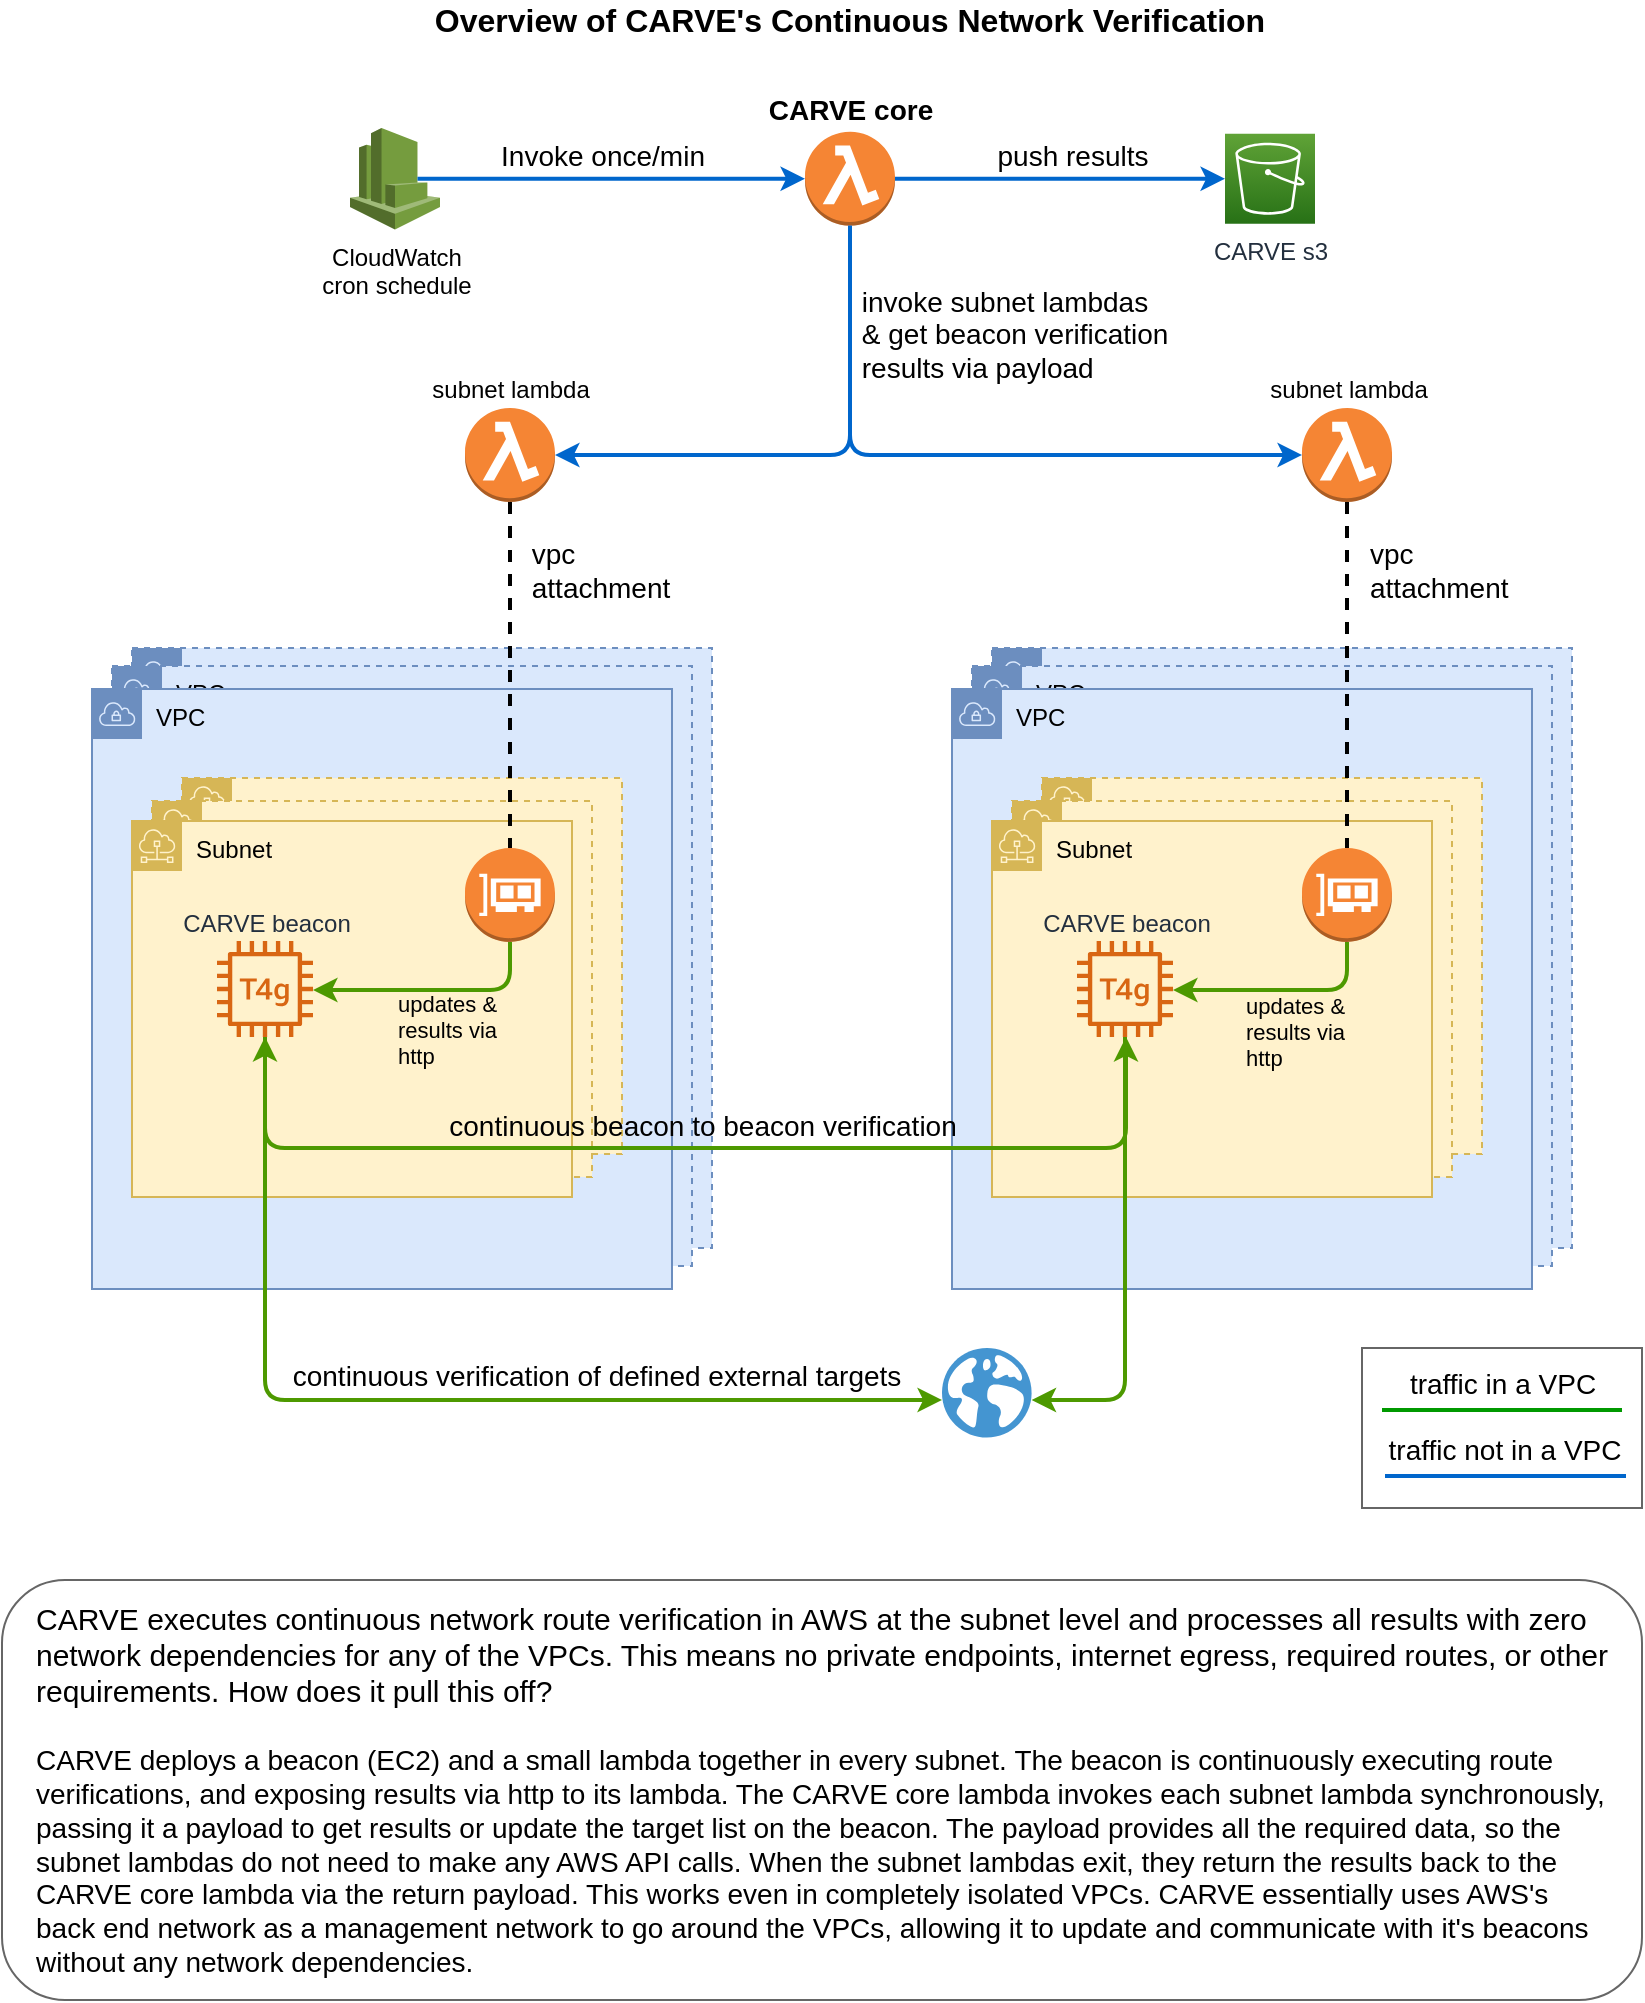 <mxfile version="14.6.13" type="device"><diagram id="ViMBxdVzXu1w6Nj0M9RZ" name="Page-1"><mxGraphModel dx="1961" dy="1114" grid="1" gridSize="10" guides="1" tooltips="1" connect="1" arrows="1" fold="1" page="1" pageScale="1" pageWidth="850" pageHeight="1100" math="0" shadow="0"><root><mxCell id="0"/><mxCell id="1" parent="0"/><mxCell id="SYnAI_vluwFBR3BpvA5g-3" value="" style="rounded=0;whiteSpace=wrap;html=1;fontSize=14;strokeColor=#666666;" vertex="1" parent="1"><mxGeometry x="-160" y="704" width="140" height="80" as="geometry"/></mxCell><mxCell id="pluKkajCRmevpOVnRKAG-66" value="VPC" style="outlineConnect=0;html=1;whiteSpace=wrap;fontSize=12;fontStyle=0;shape=mxgraph.aws4.group;grIcon=mxgraph.aws4.group_vpc;strokeColor=#6c8ebf;fillColor=#dae8fc;verticalAlign=top;align=left;spacingLeft=30;dashed=1;shadow=0;sketch=0;" parent="1" vertex="1"><mxGeometry x="-345" y="353.98" width="290" height="300" as="geometry"/></mxCell><mxCell id="pluKkajCRmevpOVnRKAG-65" value="VPC" style="outlineConnect=0;html=1;whiteSpace=wrap;fontSize=12;fontStyle=0;shape=mxgraph.aws4.group;grIcon=mxgraph.aws4.group_vpc;strokeColor=#6c8ebf;fillColor=#dae8fc;verticalAlign=top;align=left;spacingLeft=30;dashed=1;shadow=0;sketch=0;" parent="1" vertex="1"><mxGeometry x="-355" y="363.01" width="290" height="300" as="geometry"/></mxCell><mxCell id="pluKkajCRmevpOVnRKAG-50" value="VPC" style="outlineConnect=0;html=1;whiteSpace=wrap;fontSize=12;fontStyle=0;shape=mxgraph.aws4.group;grIcon=mxgraph.aws4.group_vpc;strokeColor=#6c8ebf;fillColor=#dae8fc;verticalAlign=top;align=left;spacingLeft=30;dashed=0;shadow=0;sketch=0;" parent="1" vertex="1"><mxGeometry x="-365" y="374.5" width="290" height="300" as="geometry"/></mxCell><mxCell id="pluKkajCRmevpOVnRKAG-64" value="" style="outlineConnect=0;html=1;whiteSpace=wrap;fontSize=12;fontStyle=0;shape=mxgraph.aws4.group;grIcon=mxgraph.aws4.group_subnet;strokeColor=#d6b656;fillColor=#fff2cc;verticalAlign=top;align=left;spacingLeft=30;dashed=1;shadow=0;sketch=0;" parent="1" vertex="1"><mxGeometry x="-320" y="419" width="220" height="188.02" as="geometry"/></mxCell><mxCell id="pluKkajCRmevpOVnRKAG-63" value="" style="outlineConnect=0;html=1;whiteSpace=wrap;fontSize=12;fontStyle=0;shape=mxgraph.aws4.group;grIcon=mxgraph.aws4.group_subnet;strokeColor=#d6b656;fillColor=#fff2cc;verticalAlign=top;align=left;spacingLeft=30;dashed=1;shadow=0;sketch=0;" parent="1" vertex="1"><mxGeometry x="-335" y="430.49" width="220" height="188.02" as="geometry"/></mxCell><mxCell id="pluKkajCRmevpOVnRKAG-52" value="Subnet" style="outlineConnect=0;html=1;whiteSpace=wrap;fontSize=12;fontStyle=0;shape=mxgraph.aws4.group;grIcon=mxgraph.aws4.group_subnet;strokeColor=#d6b656;fillColor=#fff2cc;verticalAlign=top;align=left;spacingLeft=30;dashed=0;shadow=0;sketch=0;" parent="1" vertex="1"><mxGeometry x="-345" y="440.5" width="220" height="188.02" as="geometry"/></mxCell><mxCell id="pluKkajCRmevpOVnRKAG-6" value="subnet lambda" style="outlineConnect=0;dashed=0;verticalLabelPosition=top;verticalAlign=bottom;align=center;html=1;shape=mxgraph.aws3.lambda_function;fillColor=#F58534;gradientColor=none;aspect=fixed;labelPosition=center;" parent="1" vertex="1"><mxGeometry x="-190" y="233.99" width="45" height="46.96" as="geometry"/></mxCell><mxCell id="pluKkajCRmevpOVnRKAG-7" value="CloudWatch&lt;br&gt;cron schedule" style="outlineConnect=0;dashed=0;verticalLabelPosition=bottom;verticalAlign=top;align=center;html=1;shape=mxgraph.aws3.cloudwatch;fillColor=#759C3E;gradientColor=none;aspect=fixed;" parent="1" vertex="1"><mxGeometry x="-666" y="93.995" width="45" height="50.73" as="geometry"/></mxCell><mxCell id="pluKkajCRmevpOVnRKAG-51" value="CARVE beacon" style="outlineConnect=0;fontColor=#232F3E;gradientColor=none;fillColor=#D86613;strokeColor=none;dashed=0;verticalLabelPosition=top;verticalAlign=bottom;align=center;html=1;fontSize=12;fontStyle=0;aspect=fixed;pointerEvents=1;shape=mxgraph.aws4.t4g_instance;shadow=0;sketch=0;labelPosition=center;" parent="1" vertex="1"><mxGeometry x="-302.5" y="500.5" width="48" height="48" as="geometry"/></mxCell><mxCell id="pluKkajCRmevpOVnRKAG-56" value="" style="outlineConnect=0;dashed=0;verticalLabelPosition=bottom;verticalAlign=top;align=center;html=1;shape=mxgraph.aws3.elastic_network_interface;fillColor=#F58534;gradientColor=none;shadow=0;sketch=0;strokeColor=#000000;strokeWidth=1;aspect=fixed;" parent="1" vertex="1"><mxGeometry x="-190" y="453.98" width="45" height="46.96" as="geometry"/></mxCell><mxCell id="pluKkajCRmevpOVnRKAG-57" value="" style="endArrow=none;html=1;entryX=0.5;entryY=0;entryDx=0;entryDy=0;entryPerimeter=0;exitX=0.5;exitY=1;exitDx=0;exitDy=0;exitPerimeter=0;dashed=1;strokeWidth=2;endFill=0;" parent="1" source="pluKkajCRmevpOVnRKAG-6" target="pluKkajCRmevpOVnRKAG-56" edge="1"><mxGeometry width="50" height="50" relative="1" as="geometry"><mxPoint x="-100" y="306.98" as="sourcePoint"/><mxPoint x="-100" y="313.98" as="targetPoint"/></mxGeometry></mxCell><mxCell id="pluKkajCRmevpOVnRKAG-98" value="vpc&lt;br&gt;&lt;div&gt;attachment&lt;/div&gt;" style="edgeLabel;html=1;align=left;verticalAlign=middle;resizable=0;points=[];fontSize=14;labelBackgroundColor=none;" parent="pluKkajCRmevpOVnRKAG-57" vertex="1" connectable="0"><mxGeometry x="0.057" relative="1" as="geometry"><mxPoint x="9" y="-58" as="offset"/></mxGeometry></mxCell><mxCell id="pluKkajCRmevpOVnRKAG-58" value="" style="endArrow=classic;html=1;exitX=0.5;exitY=1;exitDx=0;exitDy=0;exitPerimeter=0;edgeStyle=orthogonalEdgeStyle;strokeWidth=2;strokeColor=#4D9900;" parent="1" source="pluKkajCRmevpOVnRKAG-56" target="pluKkajCRmevpOVnRKAG-51" edge="1"><mxGeometry width="50" height="50" relative="1" as="geometry"><mxPoint x="-135" y="690.5" as="sourcePoint"/><mxPoint x="-85" y="640.5" as="targetPoint"/><Array as="points"><mxPoint x="-167" y="524.98"/></Array></mxGeometry></mxCell><mxCell id="pluKkajCRmevpOVnRKAG-67" value="VPC" style="outlineConnect=0;html=1;whiteSpace=wrap;fontSize=12;fontStyle=0;shape=mxgraph.aws4.group;grIcon=mxgraph.aws4.group_vpc;strokeColor=#6c8ebf;fillColor=#dae8fc;verticalAlign=top;align=left;spacingLeft=30;dashed=1;shadow=0;sketch=0;" parent="1" vertex="1"><mxGeometry x="-775" y="353.98" width="290" height="300" as="geometry"/></mxCell><mxCell id="pluKkajCRmevpOVnRKAG-68" value="VPC" style="outlineConnect=0;html=1;whiteSpace=wrap;fontSize=12;fontStyle=0;shape=mxgraph.aws4.group;grIcon=mxgraph.aws4.group_vpc;strokeColor=#6c8ebf;fillColor=#dae8fc;verticalAlign=top;align=left;spacingLeft=30;dashed=1;shadow=0;sketch=0;" parent="1" vertex="1"><mxGeometry x="-785" y="363.01" width="290" height="300" as="geometry"/></mxCell><mxCell id="pluKkajCRmevpOVnRKAG-69" value="VPC" style="outlineConnect=0;html=1;whiteSpace=wrap;fontSize=12;fontStyle=0;shape=mxgraph.aws4.group;grIcon=mxgraph.aws4.group_vpc;strokeColor=#6c8ebf;fillColor=#dae8fc;verticalAlign=top;align=left;spacingLeft=30;dashed=0;shadow=0;sketch=0;" parent="1" vertex="1"><mxGeometry x="-795" y="374.5" width="290" height="300" as="geometry"/></mxCell><mxCell id="pluKkajCRmevpOVnRKAG-70" value="" style="outlineConnect=0;html=1;whiteSpace=wrap;fontSize=12;fontStyle=0;shape=mxgraph.aws4.group;grIcon=mxgraph.aws4.group_subnet;strokeColor=#d6b656;fillColor=#fff2cc;verticalAlign=top;align=left;spacingLeft=30;dashed=1;shadow=0;sketch=0;" parent="1" vertex="1"><mxGeometry x="-750" y="419" width="220" height="188.02" as="geometry"/></mxCell><mxCell id="pluKkajCRmevpOVnRKAG-71" value="" style="outlineConnect=0;html=1;whiteSpace=wrap;fontSize=12;fontStyle=0;shape=mxgraph.aws4.group;grIcon=mxgraph.aws4.group_subnet;strokeColor=#d6b656;fillColor=#fff2cc;verticalAlign=top;align=left;spacingLeft=30;dashed=1;shadow=0;sketch=0;" parent="1" vertex="1"><mxGeometry x="-765" y="430.49" width="220" height="188.02" as="geometry"/></mxCell><mxCell id="pluKkajCRmevpOVnRKAG-72" value="Subnet" style="outlineConnect=0;html=1;whiteSpace=wrap;fontSize=12;fontStyle=0;shape=mxgraph.aws4.group;grIcon=mxgraph.aws4.group_subnet;strokeColor=#d6b656;fillColor=#fff2cc;verticalAlign=top;align=left;spacingLeft=30;dashed=0;shadow=0;sketch=0;" parent="1" vertex="1"><mxGeometry x="-775" y="440.5" width="220" height="188.02" as="geometry"/></mxCell><mxCell id="pluKkajCRmevpOVnRKAG-73" value="subnet lambda" style="outlineConnect=0;dashed=0;verticalLabelPosition=top;verticalAlign=bottom;align=center;html=1;shape=mxgraph.aws3.lambda_function;fillColor=#F58534;gradientColor=none;aspect=fixed;labelPosition=center;" parent="1" vertex="1"><mxGeometry x="-608.5" y="233.99" width="45" height="46.96" as="geometry"/></mxCell><mxCell id="pluKkajCRmevpOVnRKAG-74" value="CARVE beacon" style="outlineConnect=0;fontColor=#232F3E;gradientColor=none;fillColor=#D86613;strokeColor=none;dashed=0;verticalLabelPosition=top;verticalAlign=bottom;align=center;html=1;fontSize=12;fontStyle=0;aspect=fixed;pointerEvents=1;shape=mxgraph.aws4.t4g_instance;shadow=0;sketch=0;labelPosition=center;snapToPoint=0;" parent="1" vertex="1"><mxGeometry x="-732.5" y="500.5" width="48" height="48" as="geometry"/></mxCell><mxCell id="pluKkajCRmevpOVnRKAG-75" value="" style="outlineConnect=0;dashed=0;verticalLabelPosition=bottom;verticalAlign=top;align=center;html=1;shape=mxgraph.aws3.elastic_network_interface;fillColor=#F58534;gradientColor=none;shadow=0;sketch=0;strokeColor=#000000;strokeWidth=1;aspect=fixed;" parent="1" vertex="1"><mxGeometry x="-608.5" y="453.98" width="45" height="46.96" as="geometry"/></mxCell><mxCell id="pluKkajCRmevpOVnRKAG-76" value="" style="endArrow=none;html=1;exitX=0.5;exitY=1;exitDx=0;exitDy=0;exitPerimeter=0;dashed=1;strokeWidth=2;endFill=0;" parent="1" source="pluKkajCRmevpOVnRKAG-73" edge="1"><mxGeometry width="50" height="50" relative="1" as="geometry"><mxPoint x="-650" y="333.98" as="sourcePoint"/><mxPoint x="-586" y="453.98" as="targetPoint"/></mxGeometry></mxCell><mxCell id="pluKkajCRmevpOVnRKAG-99" value="&lt;div style=&quot;text-align: left&quot;&gt;vpc&lt;/div&gt;&lt;div style=&quot;text-align: left&quot;&gt;attachment&lt;/div&gt;" style="edgeLabel;html=1;align=center;verticalAlign=middle;resizable=0;points=[];fontSize=14;labelBackgroundColor=none;" parent="pluKkajCRmevpOVnRKAG-76" vertex="1" connectable="0"><mxGeometry x="-0.676" y="-1" relative="1" as="geometry"><mxPoint x="46" y="6" as="offset"/></mxGeometry></mxCell><mxCell id="pluKkajCRmevpOVnRKAG-77" value="" style="endArrow=classic;html=1;exitX=0.5;exitY=1;exitDx=0;exitDy=0;exitPerimeter=0;edgeStyle=orthogonalEdgeStyle;strokeWidth=2;strokeColor=#4D9900;" parent="1" edge="1"><mxGeometry width="50" height="50" relative="1" as="geometry"><mxPoint x="-586" y="500.99" as="sourcePoint"/><mxPoint x="-684.5" y="525.03" as="targetPoint"/><Array as="points"><mxPoint x="-586" y="525.03"/></Array></mxGeometry></mxCell><mxCell id="pluKkajCRmevpOVnRKAG-78" value="updates &amp;amp;&lt;br&gt;results via&lt;br&gt;http" style="edgeLabel;html=1;align=left;verticalAlign=middle;resizable=0;points=[];labelBackgroundColor=none;" parent="pluKkajCRmevpOVnRKAG-77" vertex="1" connectable="0"><mxGeometry x="-0.302" y="-2" relative="1" as="geometry"><mxPoint x="-39" y="22" as="offset"/></mxGeometry></mxCell><mxCell id="pluKkajCRmevpOVnRKAG-79" value="" style="endArrow=classic;html=1;strokeWidth=2;startArrow=classic;startFill=1;edgeStyle=orthogonalEdgeStyle;strokeColor=#4D9900;" parent="1" source="pluKkajCRmevpOVnRKAG-74" target="pluKkajCRmevpOVnRKAG-51" edge="1"><mxGeometry width="50" height="50" relative="1" as="geometry"><mxPoint x="-135" y="630.5" as="sourcePoint"/><mxPoint x="-85" y="580.5" as="targetPoint"/><Array as="points"><mxPoint x="-708" y="603.99"/><mxPoint x="-278" y="603.99"/></Array></mxGeometry></mxCell><mxCell id="pluKkajCRmevpOVnRKAG-80" value="continuous beacon to beacon verification" style="edgeLabel;html=1;align=center;verticalAlign=bottom;resizable=0;points=[];labelBackgroundColor=none;fontSize=14;" parent="pluKkajCRmevpOVnRKAG-79" vertex="1" connectable="0"><mxGeometry x="0.237" y="-1" relative="1" as="geometry"><mxPoint x="-61" y="-2" as="offset"/></mxGeometry></mxCell><mxCell id="pluKkajCRmevpOVnRKAG-81" value="CARVE core" style="outlineConnect=0;dashed=0;verticalLabelPosition=top;verticalAlign=bottom;align=center;html=1;shape=mxgraph.aws3.lambda_function;fillColor=#F58534;gradientColor=none;aspect=fixed;labelPosition=center;fontStyle=1;fontSize=14;" parent="1" vertex="1"><mxGeometry x="-438.5" y="95.88" width="45" height="46.96" as="geometry"/></mxCell><mxCell id="pluKkajCRmevpOVnRKAG-82" value="" style="endArrow=classic;html=1;fontSize=14;strokeWidth=2;exitX=0.75;exitY=0.5;exitDx=0;exitDy=0;exitPerimeter=0;strokeColor=#0066CC;" parent="1" source="pluKkajCRmevpOVnRKAG-7" target="pluKkajCRmevpOVnRKAG-81" edge="1"><mxGeometry width="50" height="50" relative="1" as="geometry"><mxPoint x="-38.5" y="538.74" as="sourcePoint"/><mxPoint x="11.5" y="488.74" as="targetPoint"/></mxGeometry></mxCell><mxCell id="pluKkajCRmevpOVnRKAG-85" value="Invoke once/min" style="edgeLabel;html=1;align=center;verticalAlign=bottom;resizable=0;points=[];fontSize=14;labelBackgroundColor=none;" parent="pluKkajCRmevpOVnRKAG-82" vertex="1" connectable="0"><mxGeometry x="-0.125" y="-1" relative="1" as="geometry"><mxPoint x="7" y="-2" as="offset"/></mxGeometry></mxCell><mxCell id="pluKkajCRmevpOVnRKAG-86" value="" style="endArrow=classic;html=1;fontSize=14;strokeWidth=2;exitX=0.5;exitY=1;exitDx=0;exitDy=0;exitPerimeter=0;entryX=0;entryY=0.5;entryDx=0;entryDy=0;entryPerimeter=0;edgeStyle=orthogonalEdgeStyle;strokeColor=#0066CC;" parent="1" source="pluKkajCRmevpOVnRKAG-81" target="pluKkajCRmevpOVnRKAG-6" edge="1"><mxGeometry width="50" height="50" relative="1" as="geometry"><mxPoint x="-80" y="573.99" as="sourcePoint"/><mxPoint x="-30" y="523.99" as="targetPoint"/></mxGeometry></mxCell><mxCell id="pluKkajCRmevpOVnRKAG-88" value="&lt;div style=&quot;text-align: left&quot;&gt;&lt;span&gt;invoke subnet lambdas&lt;/span&gt;&lt;/div&gt;&lt;div style=&quot;text-align: left&quot;&gt;&lt;span&gt;&amp;amp; get beacon&amp;nbsp;&lt;/span&gt;&lt;span&gt;verification&amp;nbsp;&lt;/span&gt;&lt;/div&gt;&lt;div style=&quot;text-align: left&quot;&gt;&lt;span&gt;results&amp;nbsp;&lt;/span&gt;&lt;span&gt;via payload&lt;/span&gt;&lt;/div&gt;" style="edgeLabel;html=1;align=center;verticalAlign=bottom;resizable=0;points=[];fontSize=14;labelBackgroundColor=none;" parent="pluKkajCRmevpOVnRKAG-86" vertex="1" connectable="0"><mxGeometry x="0.229" relative="1" as="geometry"><mxPoint x="-11" y="-33" as="offset"/></mxGeometry></mxCell><mxCell id="pluKkajCRmevpOVnRKAG-87" value="" style="endArrow=classic;html=1;fontSize=14;strokeWidth=2;exitX=0.5;exitY=1;exitDx=0;exitDy=0;exitPerimeter=0;entryX=1;entryY=0.5;entryDx=0;entryDy=0;entryPerimeter=0;edgeStyle=orthogonalEdgeStyle;strokeColor=#0066CC;" parent="1" source="pluKkajCRmevpOVnRKAG-81" target="pluKkajCRmevpOVnRKAG-73" edge="1"><mxGeometry width="50" height="50" relative="1" as="geometry"><mxPoint x="-410" y="825.87" as="sourcePoint"/><mxPoint x="-215" y="693.99" as="targetPoint"/></mxGeometry></mxCell><mxCell id="pluKkajCRmevpOVnRKAG-90" value="CARVE s3" style="points=[[0,0,0],[0.25,0,0],[0.5,0,0],[0.75,0,0],[1,0,0],[0,1,0],[0.25,1,0],[0.5,1,0],[0.75,1,0],[1,1,0],[0,0.25,0],[0,0.5,0],[0,0.75,0],[1,0.25,0],[1,0.5,0],[1,0.75,0]];outlineConnect=0;fontColor=#232F3E;gradientColor=#60A337;gradientDirection=north;fillColor=#277116;strokeColor=#ffffff;dashed=0;verticalLabelPosition=bottom;verticalAlign=top;align=center;html=1;fontSize=12;fontStyle=0;aspect=fixed;shape=mxgraph.aws4.resourceIcon;resIcon=mxgraph.aws4.s3;shadow=0;labelBackgroundColor=none;sketch=0;" parent="1" vertex="1"><mxGeometry x="-228.5" y="96.86" width="45" height="45" as="geometry"/></mxCell><mxCell id="pluKkajCRmevpOVnRKAG-91" value="" style="endArrow=classic;html=1;fontSize=14;strokeWidth=2;exitX=1;exitY=0.5;exitDx=0;exitDy=0;exitPerimeter=0;entryX=0;entryY=0.5;entryDx=0;entryDy=0;entryPerimeter=0;strokeColor=#0066CC;" parent="1" source="pluKkajCRmevpOVnRKAG-81" target="pluKkajCRmevpOVnRKAG-90" edge="1"><mxGeometry width="50" height="50" relative="1" as="geometry"><mxPoint x="-76" y="-163.14" as="sourcePoint"/><mxPoint x="-276" y="121.86" as="targetPoint"/></mxGeometry></mxCell><mxCell id="pluKkajCRmevpOVnRKAG-92" value="push results" style="edgeLabel;html=1;align=center;verticalAlign=bottom;resizable=0;points=[];fontSize=14;labelBackgroundColor=none;" parent="pluKkajCRmevpOVnRKAG-91" vertex="1" connectable="0"><mxGeometry x="-0.174" y="1" relative="1" as="geometry"><mxPoint x="20" as="offset"/></mxGeometry></mxCell><mxCell id="pluKkajCRmevpOVnRKAG-93" value="updates &amp;amp;&lt;br&gt;results via&lt;br&gt;http" style="edgeLabel;html=1;align=left;verticalAlign=middle;resizable=0;points=[];labelBackgroundColor=none;" parent="1" vertex="1" connectable="0"><mxGeometry x="-220" y="545.5" as="geometry"/></mxCell><mxCell id="pluKkajCRmevpOVnRKAG-94" value="" style="shadow=0;dashed=0;html=1;strokeColor=none;fillColor=#4495D1;labelPosition=center;verticalLabelPosition=bottom;verticalAlign=top;align=center;outlineConnect=0;shape=mxgraph.veeam.globe;labelBackgroundColor=none;sketch=0;fontSize=14;" parent="1" vertex="1"><mxGeometry x="-370" y="704" width="44.8" height="44.8" as="geometry"/></mxCell><mxCell id="pluKkajCRmevpOVnRKAG-95" value="" style="endArrow=classic;html=1;fontSize=14;strokeWidth=2;edgeStyle=orthogonalEdgeStyle;strokeColor=#4D9900;" parent="1" source="pluKkajCRmevpOVnRKAG-51" target="pluKkajCRmevpOVnRKAG-94" edge="1"><mxGeometry width="50" height="50" relative="1" as="geometry"><mxPoint x="-80" y="543.99" as="sourcePoint"/><mxPoint x="-30" y="493.99" as="targetPoint"/><Array as="points"><mxPoint x="-278" y="730"/></Array></mxGeometry></mxCell><mxCell id="pluKkajCRmevpOVnRKAG-96" value="" style="endArrow=classic;html=1;fontSize=14;strokeColor=#4D9900;strokeWidth=2;edgeStyle=orthogonalEdgeStyle;" parent="1" source="pluKkajCRmevpOVnRKAG-74" target="pluKkajCRmevpOVnRKAG-94" edge="1"><mxGeometry width="50" height="50" relative="1" as="geometry"><mxPoint x="-80" y="543.99" as="sourcePoint"/><mxPoint x="-30" y="493.99" as="targetPoint"/><Array as="points"><mxPoint x="-708" y="730"/></Array></mxGeometry></mxCell><mxCell id="pluKkajCRmevpOVnRKAG-97" value="continuous verification of defined&amp;nbsp;external&amp;nbsp;targets" style="edgeLabel;html=1;align=center;verticalAlign=middle;resizable=0;points=[];fontSize=14;" parent="pluKkajCRmevpOVnRKAG-96" vertex="1" connectable="0"><mxGeometry x="0.339" y="-2" relative="1" as="geometry"><mxPoint x="-1" y="-14" as="offset"/></mxGeometry></mxCell><mxCell id="GaMrgq7fHTxVi09p1Uad-4" value="" style="endArrow=none;html=1;fontSize=16;endFill=0;strokeWidth=2;strokeColor=#009900;" parent="1" edge="1"><mxGeometry width="50" height="50" relative="1" as="geometry"><mxPoint x="-150" y="735" as="sourcePoint"/><mxPoint x="-30" y="735" as="targetPoint"/></mxGeometry></mxCell><mxCell id="GaMrgq7fHTxVi09p1Uad-6" value="traffic in a VPC" style="edgeLabel;html=1;align=center;verticalAlign=middle;resizable=0;points=[];fontSize=14;" parent="GaMrgq7fHTxVi09p1Uad-4" vertex="1" connectable="0"><mxGeometry x="-0.25" relative="1" as="geometry"><mxPoint x="15" y="-13" as="offset"/></mxGeometry></mxCell><mxCell id="GaMrgq7fHTxVi09p1Uad-5" value="" style="endArrow=none;html=1;fontSize=16;strokeWidth=2;strokeColor=#0066CC;" parent="1" edge="1"><mxGeometry width="50" height="50" relative="1" as="geometry"><mxPoint x="-148.5" y="768" as="sourcePoint"/><mxPoint x="-28" y="768" as="targetPoint"/></mxGeometry></mxCell><mxCell id="GaMrgq7fHTxVi09p1Uad-7" value="traffic not in a VPC" style="edgeLabel;html=1;align=center;verticalAlign=middle;resizable=0;points=[];fontSize=14;" parent="GaMrgq7fHTxVi09p1Uad-5" vertex="1" connectable="0"><mxGeometry x="0.225" y="4" relative="1" as="geometry"><mxPoint x="-15" y="-9" as="offset"/></mxGeometry></mxCell><mxCell id="SYnAI_vluwFBR3BpvA5g-1" value="&lt;div style=&quot;text-align: left&quot;&gt;&lt;span&gt;Overview of CARVE's Continuous Network Verification&lt;/span&gt;&lt;/div&gt;" style="text;html=1;strokeColor=none;fillColor=none;align=center;verticalAlign=middle;whiteSpace=wrap;rounded=0;fontSize=16;fontStyle=1" vertex="1" parent="1"><mxGeometry x="-632.75" y="30" width="433.5" height="20" as="geometry"/></mxCell><mxCell id="SYnAI_vluwFBR3BpvA5g-8" value="&lt;font style=&quot;font-size: 15px&quot;&gt;CARVE executes continuous network route verification in AWS at the subnet level and processes all results with zero network dependencies for any of the VPCs. This means no private endpoints, internet egress, required routes, or other requirements. How does it pull this off?&lt;br&gt;&lt;/font&gt;&lt;br&gt;CARVE deploys a beacon (EC2) and a small lambda together in every subnet.&amp;nbsp;&lt;span&gt;The beacon is continuously executing route verifications, and exposing results via http to its lambda. The CARVE core lambda invokes each subnet lambda synchronously, passing it a payload to get results or update the target list on the beacon. The payload provides all the required data, so the subnet lambdas do not need to make any AWS API calls. When the subnet lambdas exit, they return the results back to the CARVE core lambda via the return payload. This works even in completely isolated VPCs. CARVE essentially uses AWS's back end network as a management network to go around the VPCs, allowing it to update and communicate with it's beacons without any network dependencies.&lt;/span&gt;" style="rounded=1;whiteSpace=wrap;html=1;fontSize=14;strokeColor=#666666;spacingLeft=15;spacingRight=15;align=left;" vertex="1" parent="1"><mxGeometry x="-840" y="820" width="820" height="210" as="geometry"/></mxCell></root></mxGraphModel></diagram></mxfile>